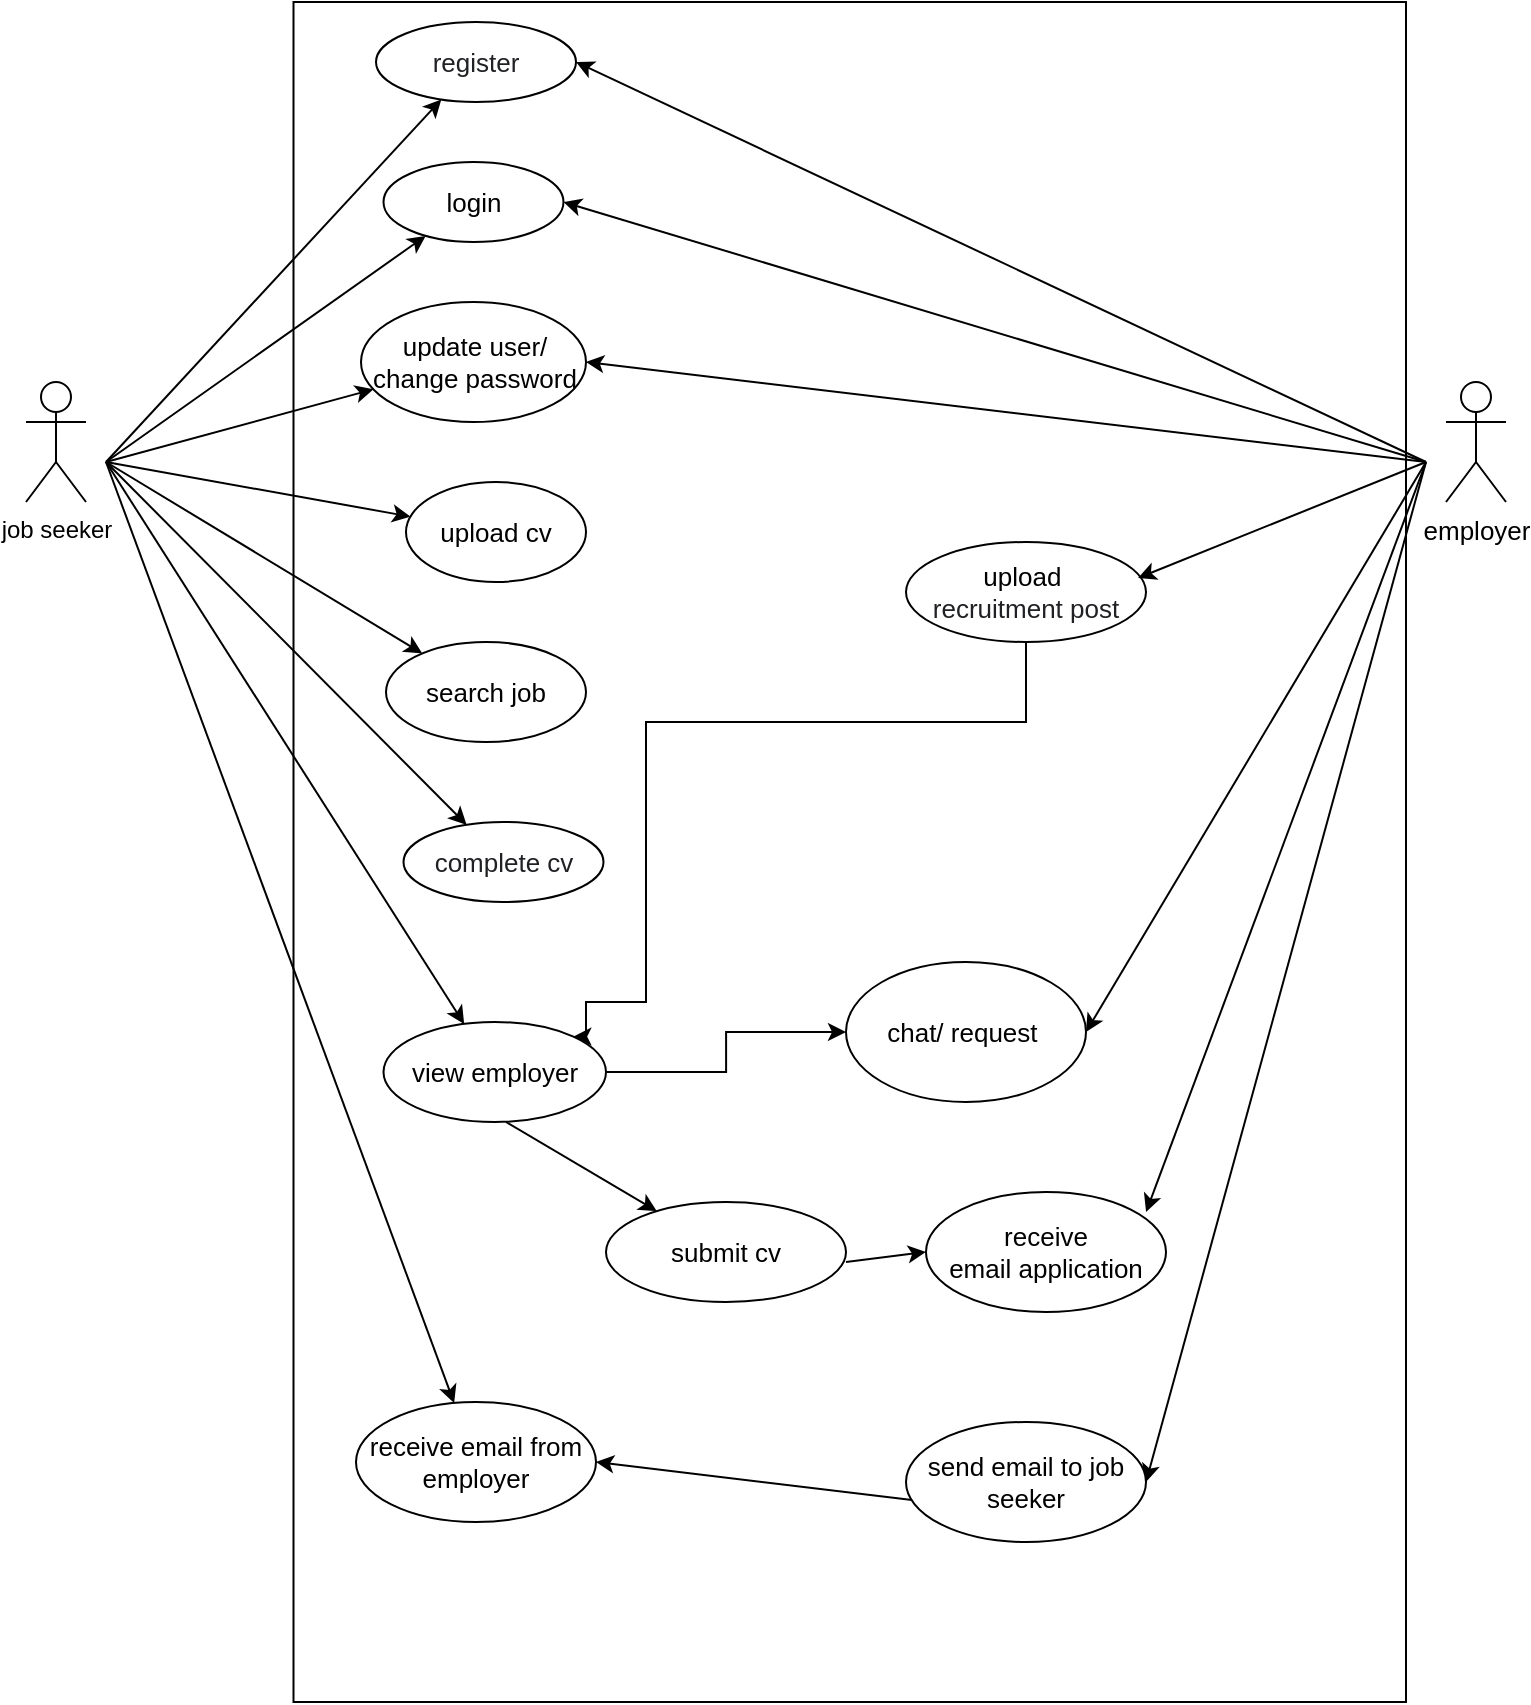 <mxfile version="20.4.0" type="github">
  <diagram id="nMHxCotdtPHRQ3Cds6Kl" name="Trang-1">
    <mxGraphModel dx="1422" dy="737" grid="1" gridSize="10" guides="1" tooltips="1" connect="1" arrows="1" fold="1" page="1" pageScale="1" pageWidth="827" pageHeight="1169" math="0" shadow="0">
      <root>
        <mxCell id="0" />
        <mxCell id="1" parent="0" />
        <mxCell id="TbgFc-e-V5gIpO4-0xdd-13" value="" style="rounded=0;whiteSpace=wrap;html=1;fontSize=13;" vertex="1" parent="1">
          <mxGeometry x="163.75" y="70" width="556.25" height="850" as="geometry" />
        </mxCell>
        <mxCell id="TbgFc-e-V5gIpO4-0xdd-1" value="job seeker" style="shape=umlActor;verticalLabelPosition=bottom;verticalAlign=top;html=1;" vertex="1" parent="1">
          <mxGeometry x="30" y="260" width="30" height="60" as="geometry" />
        </mxCell>
        <mxCell id="TbgFc-e-V5gIpO4-0xdd-4" value="" style="endArrow=classic;html=1;rounded=0;" edge="1" parent="1" target="TbgFc-e-V5gIpO4-0xdd-5">
          <mxGeometry width="50" height="50" relative="1" as="geometry">
            <mxPoint x="70" y="300" as="sourcePoint" />
            <mxPoint x="200" y="170" as="targetPoint" />
          </mxGeometry>
        </mxCell>
        <mxCell id="TbgFc-e-V5gIpO4-0xdd-5" value="&lt;p style=&quot;line-height: 1;&quot;&gt;&lt;span style=&quot;color: rgb(32, 33, 36); font-family: arial, sans-serif; text-align: left;&quot;&gt;&lt;font style=&quot;font-size: 13px;&quot;&gt;register&lt;/font&gt;&lt;/span&gt;&lt;/p&gt;" style="ellipse;whiteSpace=wrap;html=1;" vertex="1" parent="1">
          <mxGeometry x="205" y="80" width="100" height="40" as="geometry" />
        </mxCell>
        <mxCell id="TbgFc-e-V5gIpO4-0xdd-6" value="" style="endArrow=classic;html=1;rounded=0;fontSize=17;" edge="1" parent="1" target="TbgFc-e-V5gIpO4-0xdd-7">
          <mxGeometry width="50" height="50" relative="1" as="geometry">
            <mxPoint x="70" y="300" as="sourcePoint" />
            <mxPoint x="210" y="270" as="targetPoint" />
          </mxGeometry>
        </mxCell>
        <mxCell id="TbgFc-e-V5gIpO4-0xdd-7" value="&lt;font style=&quot;font-size: 13px;&quot;&gt;login&lt;/font&gt;" style="ellipse;whiteSpace=wrap;html=1;fontSize=17;" vertex="1" parent="1">
          <mxGeometry x="208.75" y="150" width="90" height="40" as="geometry" />
        </mxCell>
        <mxCell id="TbgFc-e-V5gIpO4-0xdd-9" value="" style="endArrow=classic;html=1;rounded=0;fontSize=17;" edge="1" parent="1" target="TbgFc-e-V5gIpO4-0xdd-10">
          <mxGeometry width="50" height="50" relative="1" as="geometry">
            <mxPoint x="70" y="300" as="sourcePoint" />
            <mxPoint x="210" y="380" as="targetPoint" />
          </mxGeometry>
        </mxCell>
        <mxCell id="TbgFc-e-V5gIpO4-0xdd-10" value="&lt;font style=&quot;font-size: 13px;&quot;&gt;upload cv&lt;/font&gt;" style="ellipse;whiteSpace=wrap;html=1;fontSize=17;" vertex="1" parent="1">
          <mxGeometry x="220" y="310" width="90" height="50" as="geometry" />
        </mxCell>
        <mxCell id="TbgFc-e-V5gIpO4-0xdd-11" value="" style="endArrow=classic;html=1;rounded=0;fontSize=13;" edge="1" parent="1" target="TbgFc-e-V5gIpO4-0xdd-12">
          <mxGeometry width="50" height="50" relative="1" as="geometry">
            <mxPoint x="70" y="300" as="sourcePoint" />
            <mxPoint x="210" y="480" as="targetPoint" />
          </mxGeometry>
        </mxCell>
        <mxCell id="TbgFc-e-V5gIpO4-0xdd-12" value="search job" style="ellipse;whiteSpace=wrap;html=1;fontSize=13;" vertex="1" parent="1">
          <mxGeometry x="210" y="390" width="100" height="50" as="geometry" />
        </mxCell>
        <mxCell id="TbgFc-e-V5gIpO4-0xdd-18" value="" style="endArrow=classic;html=1;rounded=0;fontSize=13;" edge="1" parent="1" target="TbgFc-e-V5gIpO4-0xdd-19">
          <mxGeometry width="50" height="50" relative="1" as="geometry">
            <mxPoint x="70" y="300" as="sourcePoint" />
            <mxPoint x="130" y="530" as="targetPoint" />
          </mxGeometry>
        </mxCell>
        <mxCell id="TbgFc-e-V5gIpO4-0xdd-19" value="update user/ change password" style="ellipse;whiteSpace=wrap;html=1;fontSize=13;" vertex="1" parent="1">
          <mxGeometry x="197.5" y="220" width="112.5" height="60" as="geometry" />
        </mxCell>
        <mxCell id="TbgFc-e-V5gIpO4-0xdd-20" value="" style="endArrow=classic;html=1;rounded=0;fontSize=13;" edge="1" parent="1" target="TbgFc-e-V5gIpO4-0xdd-21">
          <mxGeometry width="50" height="50" relative="1" as="geometry">
            <mxPoint x="70" y="300" as="sourcePoint" />
            <mxPoint x="110" y="500" as="targetPoint" />
          </mxGeometry>
        </mxCell>
        <mxCell id="TbgFc-e-V5gIpO4-0xdd-21" value="&lt;span style=&quot;color: rgb(32, 33, 36); font-family: arial, sans-serif; text-align: left;&quot;&gt;&lt;font style=&quot;font-size: 13px;&quot;&gt;complete cv&lt;/font&gt;&lt;/span&gt;" style="ellipse;whiteSpace=wrap;html=1;fontSize=13;" vertex="1" parent="1">
          <mxGeometry x="218.75" y="480" width="100" height="40" as="geometry" />
        </mxCell>
        <mxCell id="TbgFc-e-V5gIpO4-0xdd-22" value="" style="endArrow=classic;html=1;rounded=0;fontSize=13;" edge="1" parent="1" target="TbgFc-e-V5gIpO4-0xdd-23">
          <mxGeometry width="50" height="50" relative="1" as="geometry">
            <mxPoint x="70" y="300" as="sourcePoint" />
            <mxPoint x="110" y="550" as="targetPoint" />
          </mxGeometry>
        </mxCell>
        <mxCell id="TbgFc-e-V5gIpO4-0xdd-26" value="" style="edgeStyle=orthogonalEdgeStyle;rounded=0;orthogonalLoop=1;jettySize=auto;html=1;fontSize=13;" edge="1" parent="1" source="TbgFc-e-V5gIpO4-0xdd-23" target="TbgFc-e-V5gIpO4-0xdd-25">
          <mxGeometry relative="1" as="geometry" />
        </mxCell>
        <mxCell id="TbgFc-e-V5gIpO4-0xdd-23" value="view employer" style="ellipse;whiteSpace=wrap;html=1;fontSize=13;" vertex="1" parent="1">
          <mxGeometry x="208.75" y="580" width="111.25" height="50" as="geometry" />
        </mxCell>
        <mxCell id="TbgFc-e-V5gIpO4-0xdd-25" value="chat/ request&amp;nbsp;" style="ellipse;whiteSpace=wrap;html=1;fontSize=13;" vertex="1" parent="1">
          <mxGeometry x="440" y="550" width="120" height="70" as="geometry" />
        </mxCell>
        <mxCell id="TbgFc-e-V5gIpO4-0xdd-29" value="" style="endArrow=classic;html=1;rounded=0;fontSize=13;" edge="1" parent="1" target="TbgFc-e-V5gIpO4-0xdd-30">
          <mxGeometry width="50" height="50" relative="1" as="geometry">
            <mxPoint x="70" y="300" as="sourcePoint" />
            <mxPoint x="70" y="440" as="targetPoint" />
          </mxGeometry>
        </mxCell>
        <mxCell id="TbgFc-e-V5gIpO4-0xdd-30" value="receive email from employer" style="ellipse;whiteSpace=wrap;html=1;fontSize=13;" vertex="1" parent="1">
          <mxGeometry x="195" y="770" width="120" height="60" as="geometry" />
        </mxCell>
        <mxCell id="TbgFc-e-V5gIpO4-0xdd-31" value="employer" style="shape=umlActor;verticalLabelPosition=bottom;verticalAlign=top;html=1;outlineConnect=0;fontSize=13;" vertex="1" parent="1">
          <mxGeometry x="740" y="260" width="30" height="60" as="geometry" />
        </mxCell>
        <mxCell id="TbgFc-e-V5gIpO4-0xdd-39" value="" style="endArrow=classic;html=1;rounded=0;fontSize=13;entryX=1;entryY=0.5;entryDx=0;entryDy=0;" edge="1" parent="1" target="TbgFc-e-V5gIpO4-0xdd-5">
          <mxGeometry width="50" height="50" relative="1" as="geometry">
            <mxPoint x="730" y="300" as="sourcePoint" />
            <mxPoint x="780" y="250" as="targetPoint" />
          </mxGeometry>
        </mxCell>
        <mxCell id="TbgFc-e-V5gIpO4-0xdd-40" value="" style="endArrow=classic;html=1;rounded=0;fontSize=13;entryX=1;entryY=0.5;entryDx=0;entryDy=0;" edge="1" parent="1">
          <mxGeometry width="50" height="50" relative="1" as="geometry">
            <mxPoint x="730" y="300" as="sourcePoint" />
            <mxPoint x="298.75" y="170" as="targetPoint" />
          </mxGeometry>
        </mxCell>
        <mxCell id="TbgFc-e-V5gIpO4-0xdd-41" value="" style="endArrow=classic;html=1;rounded=0;fontSize=13;entryX=1;entryY=0.5;entryDx=0;entryDy=0;" edge="1" parent="1" target="TbgFc-e-V5gIpO4-0xdd-19">
          <mxGeometry width="50" height="50" relative="1" as="geometry">
            <mxPoint x="730" y="300" as="sourcePoint" />
            <mxPoint x="305" y="100" as="targetPoint" />
          </mxGeometry>
        </mxCell>
        <mxCell id="TbgFc-e-V5gIpO4-0xdd-45" style="edgeStyle=orthogonalEdgeStyle;rounded=0;orthogonalLoop=1;jettySize=auto;html=1;fontSize=13;entryX=1;entryY=0;entryDx=0;entryDy=0;" edge="1" parent="1" source="TbgFc-e-V5gIpO4-0xdd-42" target="TbgFc-e-V5gIpO4-0xdd-23">
          <mxGeometry relative="1" as="geometry">
            <mxPoint x="310" y="580" as="targetPoint" />
            <Array as="points">
              <mxPoint x="530" y="430" />
              <mxPoint x="340" y="430" />
              <mxPoint x="340" y="570" />
              <mxPoint x="310" y="570" />
              <mxPoint x="310" y="587" />
            </Array>
          </mxGeometry>
        </mxCell>
        <mxCell id="TbgFc-e-V5gIpO4-0xdd-42" value="&lt;font style=&quot;font-size: 13px;&quot;&gt;upload&amp;nbsp;&lt;br&gt;&lt;span style=&quot;color: rgb(32, 33, 36); font-family: arial, sans-serif; text-align: left;&quot;&gt;recruitment post&lt;/span&gt;&lt;/font&gt;" style="ellipse;whiteSpace=wrap;html=1;fontSize=13;" vertex="1" parent="1">
          <mxGeometry x="470" y="340" width="120" height="50" as="geometry" />
        </mxCell>
        <mxCell id="TbgFc-e-V5gIpO4-0xdd-43" value="" style="endArrow=classic;html=1;rounded=0;fontSize=13;entryX=0.967;entryY=0.36;entryDx=0;entryDy=0;entryPerimeter=0;" edge="1" parent="1" target="TbgFc-e-V5gIpO4-0xdd-42">
          <mxGeometry width="50" height="50" relative="1" as="geometry">
            <mxPoint x="730" y="300" as="sourcePoint" />
            <mxPoint x="440" y="370" as="targetPoint" />
          </mxGeometry>
        </mxCell>
        <mxCell id="TbgFc-e-V5gIpO4-0xdd-46" value="" style="endArrow=classic;html=1;rounded=0;fontSize=13;entryX=1;entryY=0.5;entryDx=0;entryDy=0;" edge="1" parent="1" target="TbgFc-e-V5gIpO4-0xdd-25">
          <mxGeometry width="50" height="50" relative="1" as="geometry">
            <mxPoint x="730" y="300" as="sourcePoint" />
            <mxPoint x="780" y="250" as="targetPoint" />
          </mxGeometry>
        </mxCell>
        <mxCell id="TbgFc-e-V5gIpO4-0xdd-47" value="send email to job seeker" style="ellipse;whiteSpace=wrap;html=1;fontSize=13;" vertex="1" parent="1">
          <mxGeometry x="470" y="780" width="120" height="60" as="geometry" />
        </mxCell>
        <mxCell id="TbgFc-e-V5gIpO4-0xdd-48" value="" style="endArrow=classic;html=1;rounded=0;fontSize=13;entryX=1;entryY=0.5;entryDx=0;entryDy=0;" edge="1" parent="1" target="TbgFc-e-V5gIpO4-0xdd-47">
          <mxGeometry width="50" height="50" relative="1" as="geometry">
            <mxPoint x="730" y="300" as="sourcePoint" />
            <mxPoint x="780" y="250" as="targetPoint" />
          </mxGeometry>
        </mxCell>
        <mxCell id="TbgFc-e-V5gIpO4-0xdd-49" value="" style="endArrow=classic;html=1;rounded=0;fontSize=13;entryX=1;entryY=0.5;entryDx=0;entryDy=0;exitX=0.025;exitY=0.65;exitDx=0;exitDy=0;exitPerimeter=0;" edge="1" parent="1" source="TbgFc-e-V5gIpO4-0xdd-47" target="TbgFc-e-V5gIpO4-0xdd-30">
          <mxGeometry width="50" height="50" relative="1" as="geometry">
            <mxPoint x="450" y="730" as="sourcePoint" />
            <mxPoint x="500" y="680" as="targetPoint" />
          </mxGeometry>
        </mxCell>
        <mxCell id="TbgFc-e-V5gIpO4-0xdd-50" value="receive email&amp;nbsp;application" style="ellipse;whiteSpace=wrap;html=1;fontSize=13;" vertex="1" parent="1">
          <mxGeometry x="480" y="665" width="120" height="60" as="geometry" />
        </mxCell>
        <mxCell id="TbgFc-e-V5gIpO4-0xdd-52" value="submit cv" style="ellipse;whiteSpace=wrap;html=1;fontSize=13;" vertex="1" parent="1">
          <mxGeometry x="320" y="670" width="120" height="50" as="geometry" />
        </mxCell>
        <mxCell id="TbgFc-e-V5gIpO4-0xdd-53" value="" style="endArrow=classic;html=1;rounded=0;fontSize=13;" edge="1" parent="1" target="TbgFc-e-V5gIpO4-0xdd-52">
          <mxGeometry width="50" height="50" relative="1" as="geometry">
            <mxPoint x="270" y="630" as="sourcePoint" />
            <mxPoint x="320" y="580" as="targetPoint" />
          </mxGeometry>
        </mxCell>
        <mxCell id="TbgFc-e-V5gIpO4-0xdd-54" value="" style="endArrow=classic;html=1;rounded=0;fontSize=13;entryX=0;entryY=0.5;entryDx=0;entryDy=0;" edge="1" parent="1" target="TbgFc-e-V5gIpO4-0xdd-50">
          <mxGeometry width="50" height="50" relative="1" as="geometry">
            <mxPoint x="440" y="700" as="sourcePoint" />
            <mxPoint x="490" y="650" as="targetPoint" />
          </mxGeometry>
        </mxCell>
        <mxCell id="TbgFc-e-V5gIpO4-0xdd-55" value="" style="endArrow=classic;html=1;rounded=0;fontSize=13;entryX=0.917;entryY=0.167;entryDx=0;entryDy=0;entryPerimeter=0;" edge="1" parent="1" target="TbgFc-e-V5gIpO4-0xdd-50">
          <mxGeometry width="50" height="50" relative="1" as="geometry">
            <mxPoint x="730" y="300" as="sourcePoint" />
            <mxPoint x="780" y="250" as="targetPoint" />
          </mxGeometry>
        </mxCell>
      </root>
    </mxGraphModel>
  </diagram>
</mxfile>
